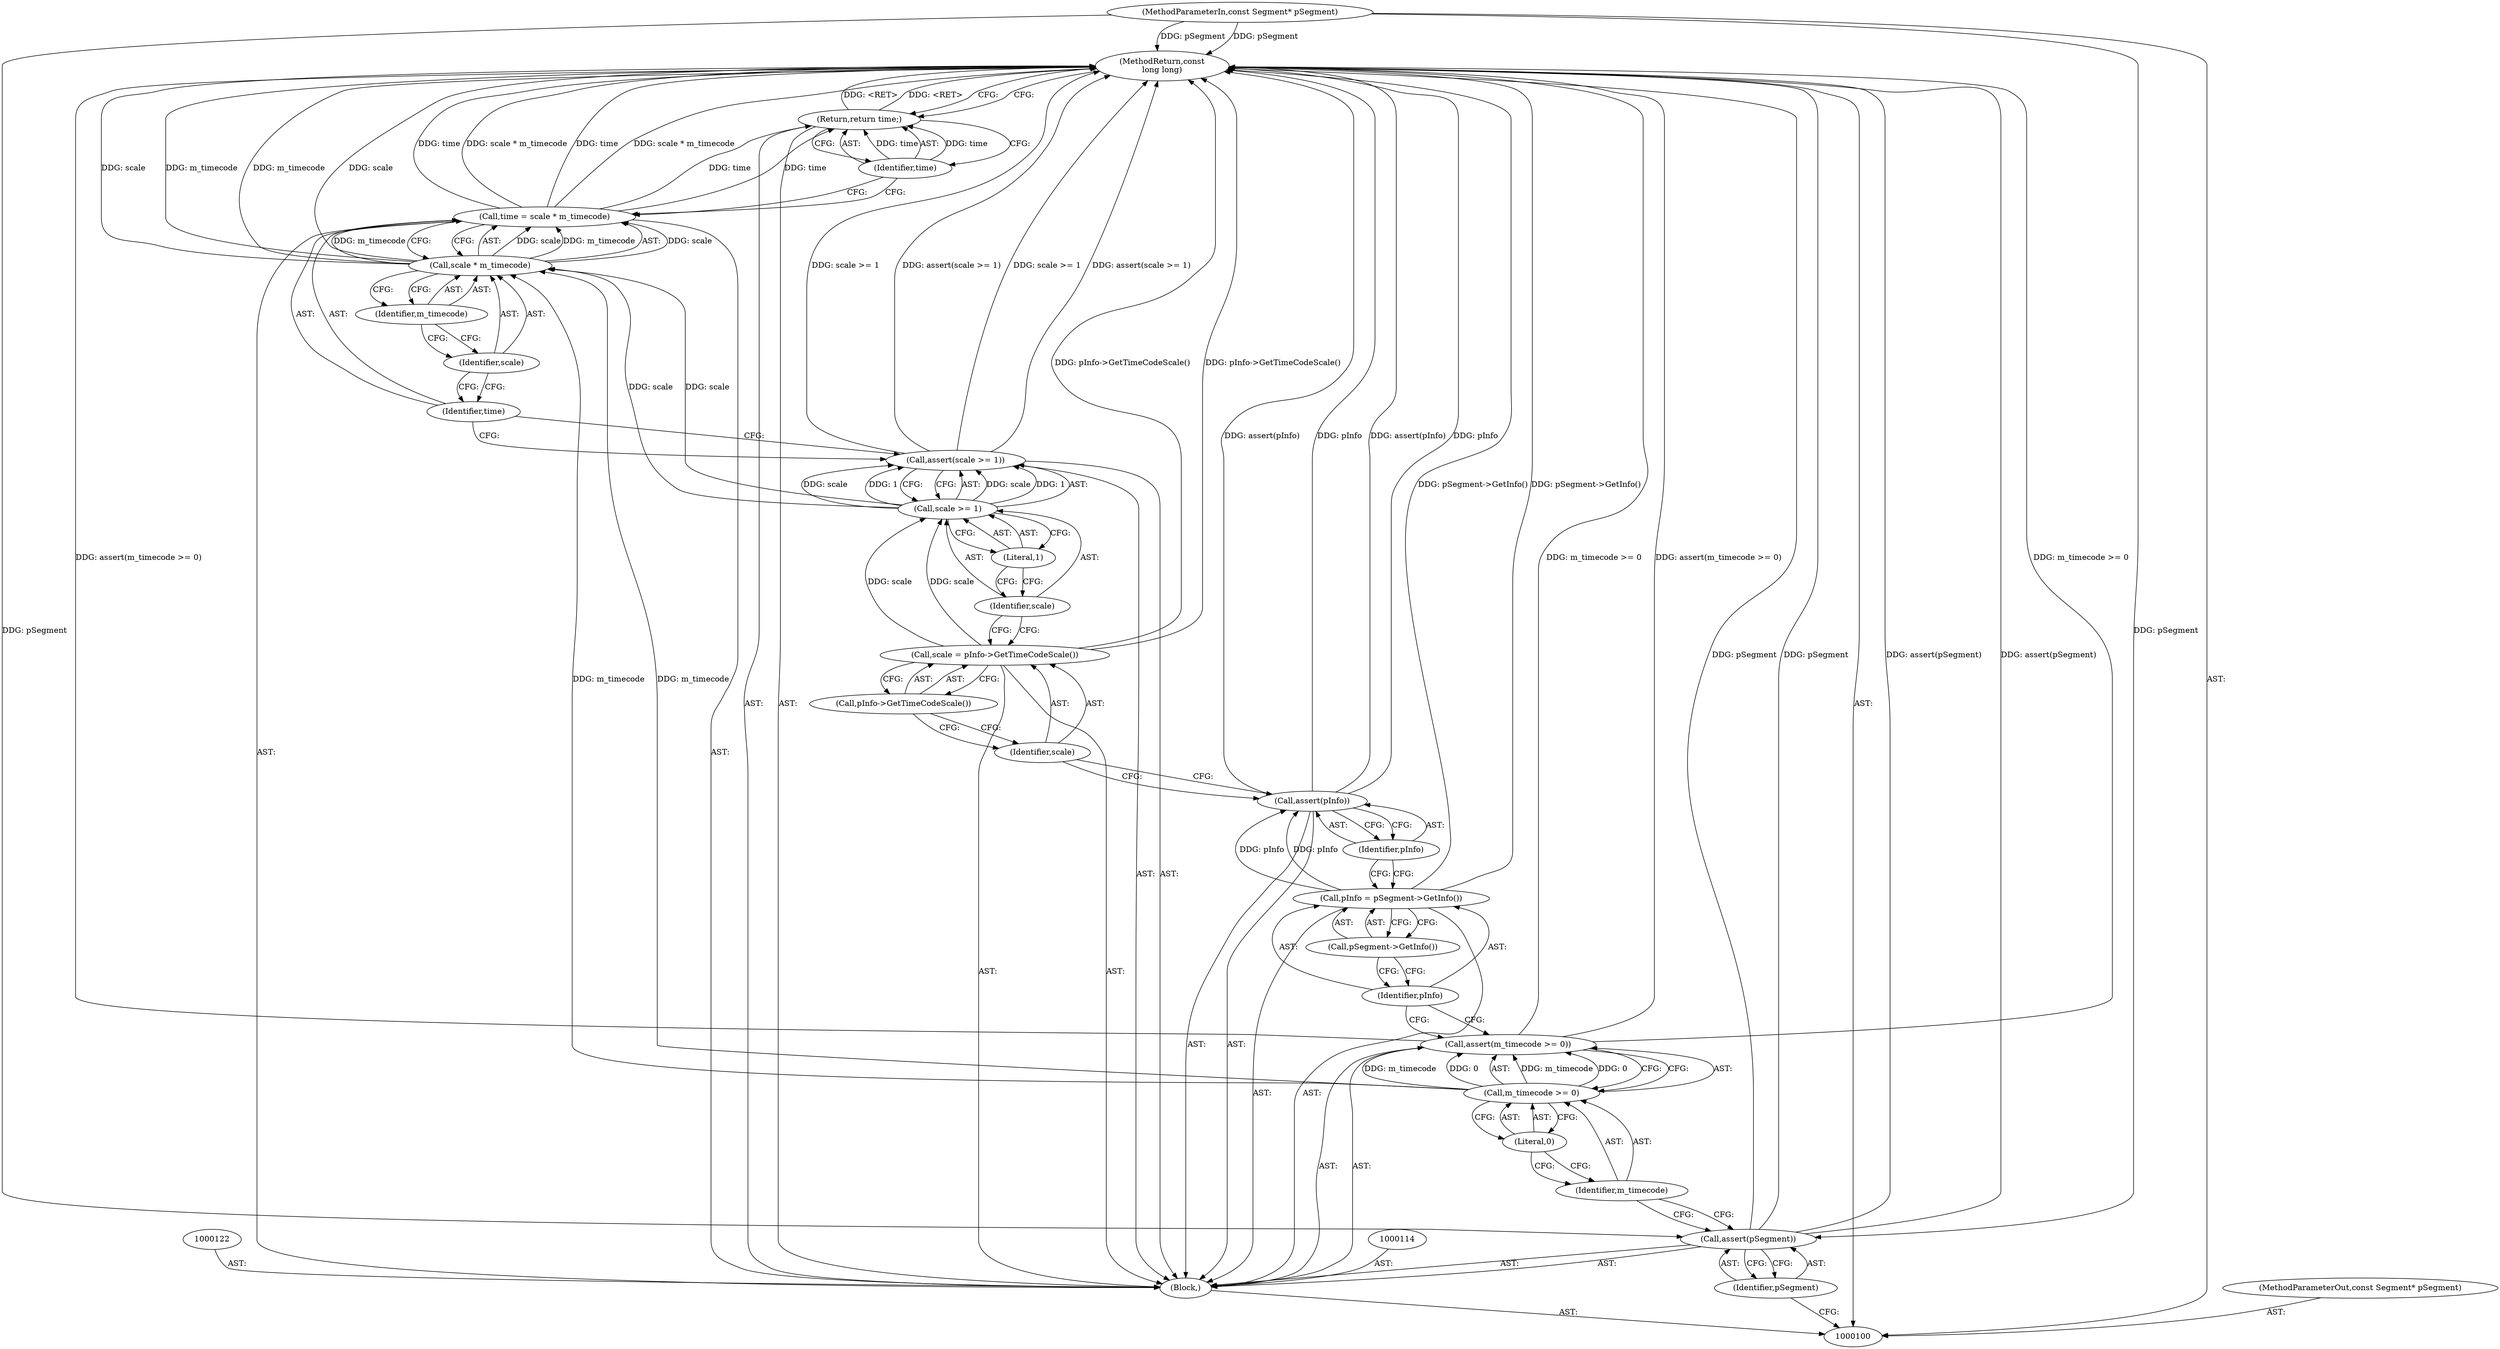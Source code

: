 digraph "0_Android_04839626ed859623901ebd3a5fd483982186b59d_129" {
"1000130" [label="(MethodReturn,const\nlong long)"];
"1000121" [label="(Literal,1)"];
"1000118" [label="(Call,assert(scale >= 1))"];
"1000119" [label="(Call,scale >= 1)"];
"1000120" [label="(Identifier,scale)"];
"1000123" [label="(Call,time = scale * m_timecode)"];
"1000124" [label="(Identifier,time)"];
"1000125" [label="(Call,scale * m_timecode)"];
"1000126" [label="(Identifier,scale)"];
"1000127" [label="(Identifier,m_timecode)"];
"1000128" [label="(Return,return time;)"];
"1000129" [label="(Identifier,time)"];
"1000101" [label="(MethodParameterIn,const Segment* pSegment)"];
"1000163" [label="(MethodParameterOut,const Segment* pSegment)"];
"1000102" [label="(Block,)"];
"1000103" [label="(Call,assert(pSegment))"];
"1000104" [label="(Identifier,pSegment)"];
"1000105" [label="(Call,assert(m_timecode >= 0))"];
"1000108" [label="(Literal,0)"];
"1000106" [label="(Call,m_timecode >= 0)"];
"1000107" [label="(Identifier,m_timecode)"];
"1000109" [label="(Call,pInfo = pSegment->GetInfo())"];
"1000110" [label="(Identifier,pInfo)"];
"1000111" [label="(Call,pSegment->GetInfo())"];
"1000112" [label="(Call,assert(pInfo))"];
"1000113" [label="(Identifier,pInfo)"];
"1000115" [label="(Call,scale = pInfo->GetTimeCodeScale())"];
"1000116" [label="(Identifier,scale)"];
"1000117" [label="(Call,pInfo->GetTimeCodeScale())"];
"1000130" -> "1000100"  [label="AST: "];
"1000130" -> "1000128"  [label="CFG: "];
"1000115" -> "1000130"  [label="DDG: pInfo->GetTimeCodeScale()"];
"1000125" -> "1000130"  [label="DDG: scale"];
"1000125" -> "1000130"  [label="DDG: m_timecode"];
"1000123" -> "1000130"  [label="DDG: scale * m_timecode"];
"1000123" -> "1000130"  [label="DDG: time"];
"1000103" -> "1000130"  [label="DDG: pSegment"];
"1000103" -> "1000130"  [label="DDG: assert(pSegment)"];
"1000105" -> "1000130"  [label="DDG: assert(m_timecode >= 0)"];
"1000105" -> "1000130"  [label="DDG: m_timecode >= 0"];
"1000118" -> "1000130"  [label="DDG: assert(scale >= 1)"];
"1000118" -> "1000130"  [label="DDG: scale >= 1"];
"1000112" -> "1000130"  [label="DDG: assert(pInfo)"];
"1000112" -> "1000130"  [label="DDG: pInfo"];
"1000109" -> "1000130"  [label="DDG: pSegment->GetInfo()"];
"1000101" -> "1000130"  [label="DDG: pSegment"];
"1000128" -> "1000130"  [label="DDG: <RET>"];
"1000121" -> "1000119"  [label="AST: "];
"1000121" -> "1000120"  [label="CFG: "];
"1000119" -> "1000121"  [label="CFG: "];
"1000118" -> "1000102"  [label="AST: "];
"1000118" -> "1000119"  [label="CFG: "];
"1000119" -> "1000118"  [label="AST: "];
"1000124" -> "1000118"  [label="CFG: "];
"1000118" -> "1000130"  [label="DDG: assert(scale >= 1)"];
"1000118" -> "1000130"  [label="DDG: scale >= 1"];
"1000119" -> "1000118"  [label="DDG: scale"];
"1000119" -> "1000118"  [label="DDG: 1"];
"1000119" -> "1000118"  [label="AST: "];
"1000119" -> "1000121"  [label="CFG: "];
"1000120" -> "1000119"  [label="AST: "];
"1000121" -> "1000119"  [label="AST: "];
"1000118" -> "1000119"  [label="CFG: "];
"1000119" -> "1000118"  [label="DDG: scale"];
"1000119" -> "1000118"  [label="DDG: 1"];
"1000115" -> "1000119"  [label="DDG: scale"];
"1000119" -> "1000125"  [label="DDG: scale"];
"1000120" -> "1000119"  [label="AST: "];
"1000120" -> "1000115"  [label="CFG: "];
"1000121" -> "1000120"  [label="CFG: "];
"1000123" -> "1000102"  [label="AST: "];
"1000123" -> "1000125"  [label="CFG: "];
"1000124" -> "1000123"  [label="AST: "];
"1000125" -> "1000123"  [label="AST: "];
"1000129" -> "1000123"  [label="CFG: "];
"1000123" -> "1000130"  [label="DDG: scale * m_timecode"];
"1000123" -> "1000130"  [label="DDG: time"];
"1000125" -> "1000123"  [label="DDG: scale"];
"1000125" -> "1000123"  [label="DDG: m_timecode"];
"1000123" -> "1000128"  [label="DDG: time"];
"1000124" -> "1000123"  [label="AST: "];
"1000124" -> "1000118"  [label="CFG: "];
"1000126" -> "1000124"  [label="CFG: "];
"1000125" -> "1000123"  [label="AST: "];
"1000125" -> "1000127"  [label="CFG: "];
"1000126" -> "1000125"  [label="AST: "];
"1000127" -> "1000125"  [label="AST: "];
"1000123" -> "1000125"  [label="CFG: "];
"1000125" -> "1000130"  [label="DDG: scale"];
"1000125" -> "1000130"  [label="DDG: m_timecode"];
"1000125" -> "1000123"  [label="DDG: scale"];
"1000125" -> "1000123"  [label="DDG: m_timecode"];
"1000119" -> "1000125"  [label="DDG: scale"];
"1000106" -> "1000125"  [label="DDG: m_timecode"];
"1000126" -> "1000125"  [label="AST: "];
"1000126" -> "1000124"  [label="CFG: "];
"1000127" -> "1000126"  [label="CFG: "];
"1000127" -> "1000125"  [label="AST: "];
"1000127" -> "1000126"  [label="CFG: "];
"1000125" -> "1000127"  [label="CFG: "];
"1000128" -> "1000102"  [label="AST: "];
"1000128" -> "1000129"  [label="CFG: "];
"1000129" -> "1000128"  [label="AST: "];
"1000130" -> "1000128"  [label="CFG: "];
"1000128" -> "1000130"  [label="DDG: <RET>"];
"1000129" -> "1000128"  [label="DDG: time"];
"1000123" -> "1000128"  [label="DDG: time"];
"1000129" -> "1000128"  [label="AST: "];
"1000129" -> "1000123"  [label="CFG: "];
"1000128" -> "1000129"  [label="CFG: "];
"1000129" -> "1000128"  [label="DDG: time"];
"1000101" -> "1000100"  [label="AST: "];
"1000101" -> "1000130"  [label="DDG: pSegment"];
"1000101" -> "1000103"  [label="DDG: pSegment"];
"1000163" -> "1000100"  [label="AST: "];
"1000102" -> "1000100"  [label="AST: "];
"1000103" -> "1000102"  [label="AST: "];
"1000105" -> "1000102"  [label="AST: "];
"1000109" -> "1000102"  [label="AST: "];
"1000112" -> "1000102"  [label="AST: "];
"1000114" -> "1000102"  [label="AST: "];
"1000115" -> "1000102"  [label="AST: "];
"1000118" -> "1000102"  [label="AST: "];
"1000122" -> "1000102"  [label="AST: "];
"1000123" -> "1000102"  [label="AST: "];
"1000128" -> "1000102"  [label="AST: "];
"1000103" -> "1000102"  [label="AST: "];
"1000103" -> "1000104"  [label="CFG: "];
"1000104" -> "1000103"  [label="AST: "];
"1000107" -> "1000103"  [label="CFG: "];
"1000103" -> "1000130"  [label="DDG: pSegment"];
"1000103" -> "1000130"  [label="DDG: assert(pSegment)"];
"1000101" -> "1000103"  [label="DDG: pSegment"];
"1000104" -> "1000103"  [label="AST: "];
"1000104" -> "1000100"  [label="CFG: "];
"1000103" -> "1000104"  [label="CFG: "];
"1000105" -> "1000102"  [label="AST: "];
"1000105" -> "1000106"  [label="CFG: "];
"1000106" -> "1000105"  [label="AST: "];
"1000110" -> "1000105"  [label="CFG: "];
"1000105" -> "1000130"  [label="DDG: assert(m_timecode >= 0)"];
"1000105" -> "1000130"  [label="DDG: m_timecode >= 0"];
"1000106" -> "1000105"  [label="DDG: m_timecode"];
"1000106" -> "1000105"  [label="DDG: 0"];
"1000108" -> "1000106"  [label="AST: "];
"1000108" -> "1000107"  [label="CFG: "];
"1000106" -> "1000108"  [label="CFG: "];
"1000106" -> "1000105"  [label="AST: "];
"1000106" -> "1000108"  [label="CFG: "];
"1000107" -> "1000106"  [label="AST: "];
"1000108" -> "1000106"  [label="AST: "];
"1000105" -> "1000106"  [label="CFG: "];
"1000106" -> "1000105"  [label="DDG: m_timecode"];
"1000106" -> "1000105"  [label="DDG: 0"];
"1000106" -> "1000125"  [label="DDG: m_timecode"];
"1000107" -> "1000106"  [label="AST: "];
"1000107" -> "1000103"  [label="CFG: "];
"1000108" -> "1000107"  [label="CFG: "];
"1000109" -> "1000102"  [label="AST: "];
"1000109" -> "1000111"  [label="CFG: "];
"1000110" -> "1000109"  [label="AST: "];
"1000111" -> "1000109"  [label="AST: "];
"1000113" -> "1000109"  [label="CFG: "];
"1000109" -> "1000130"  [label="DDG: pSegment->GetInfo()"];
"1000109" -> "1000112"  [label="DDG: pInfo"];
"1000110" -> "1000109"  [label="AST: "];
"1000110" -> "1000105"  [label="CFG: "];
"1000111" -> "1000110"  [label="CFG: "];
"1000111" -> "1000109"  [label="AST: "];
"1000111" -> "1000110"  [label="CFG: "];
"1000109" -> "1000111"  [label="CFG: "];
"1000112" -> "1000102"  [label="AST: "];
"1000112" -> "1000113"  [label="CFG: "];
"1000113" -> "1000112"  [label="AST: "];
"1000116" -> "1000112"  [label="CFG: "];
"1000112" -> "1000130"  [label="DDG: assert(pInfo)"];
"1000112" -> "1000130"  [label="DDG: pInfo"];
"1000109" -> "1000112"  [label="DDG: pInfo"];
"1000113" -> "1000112"  [label="AST: "];
"1000113" -> "1000109"  [label="CFG: "];
"1000112" -> "1000113"  [label="CFG: "];
"1000115" -> "1000102"  [label="AST: "];
"1000115" -> "1000117"  [label="CFG: "];
"1000116" -> "1000115"  [label="AST: "];
"1000117" -> "1000115"  [label="AST: "];
"1000120" -> "1000115"  [label="CFG: "];
"1000115" -> "1000130"  [label="DDG: pInfo->GetTimeCodeScale()"];
"1000115" -> "1000119"  [label="DDG: scale"];
"1000116" -> "1000115"  [label="AST: "];
"1000116" -> "1000112"  [label="CFG: "];
"1000117" -> "1000116"  [label="CFG: "];
"1000117" -> "1000115"  [label="AST: "];
"1000117" -> "1000116"  [label="CFG: "];
"1000115" -> "1000117"  [label="CFG: "];
}
